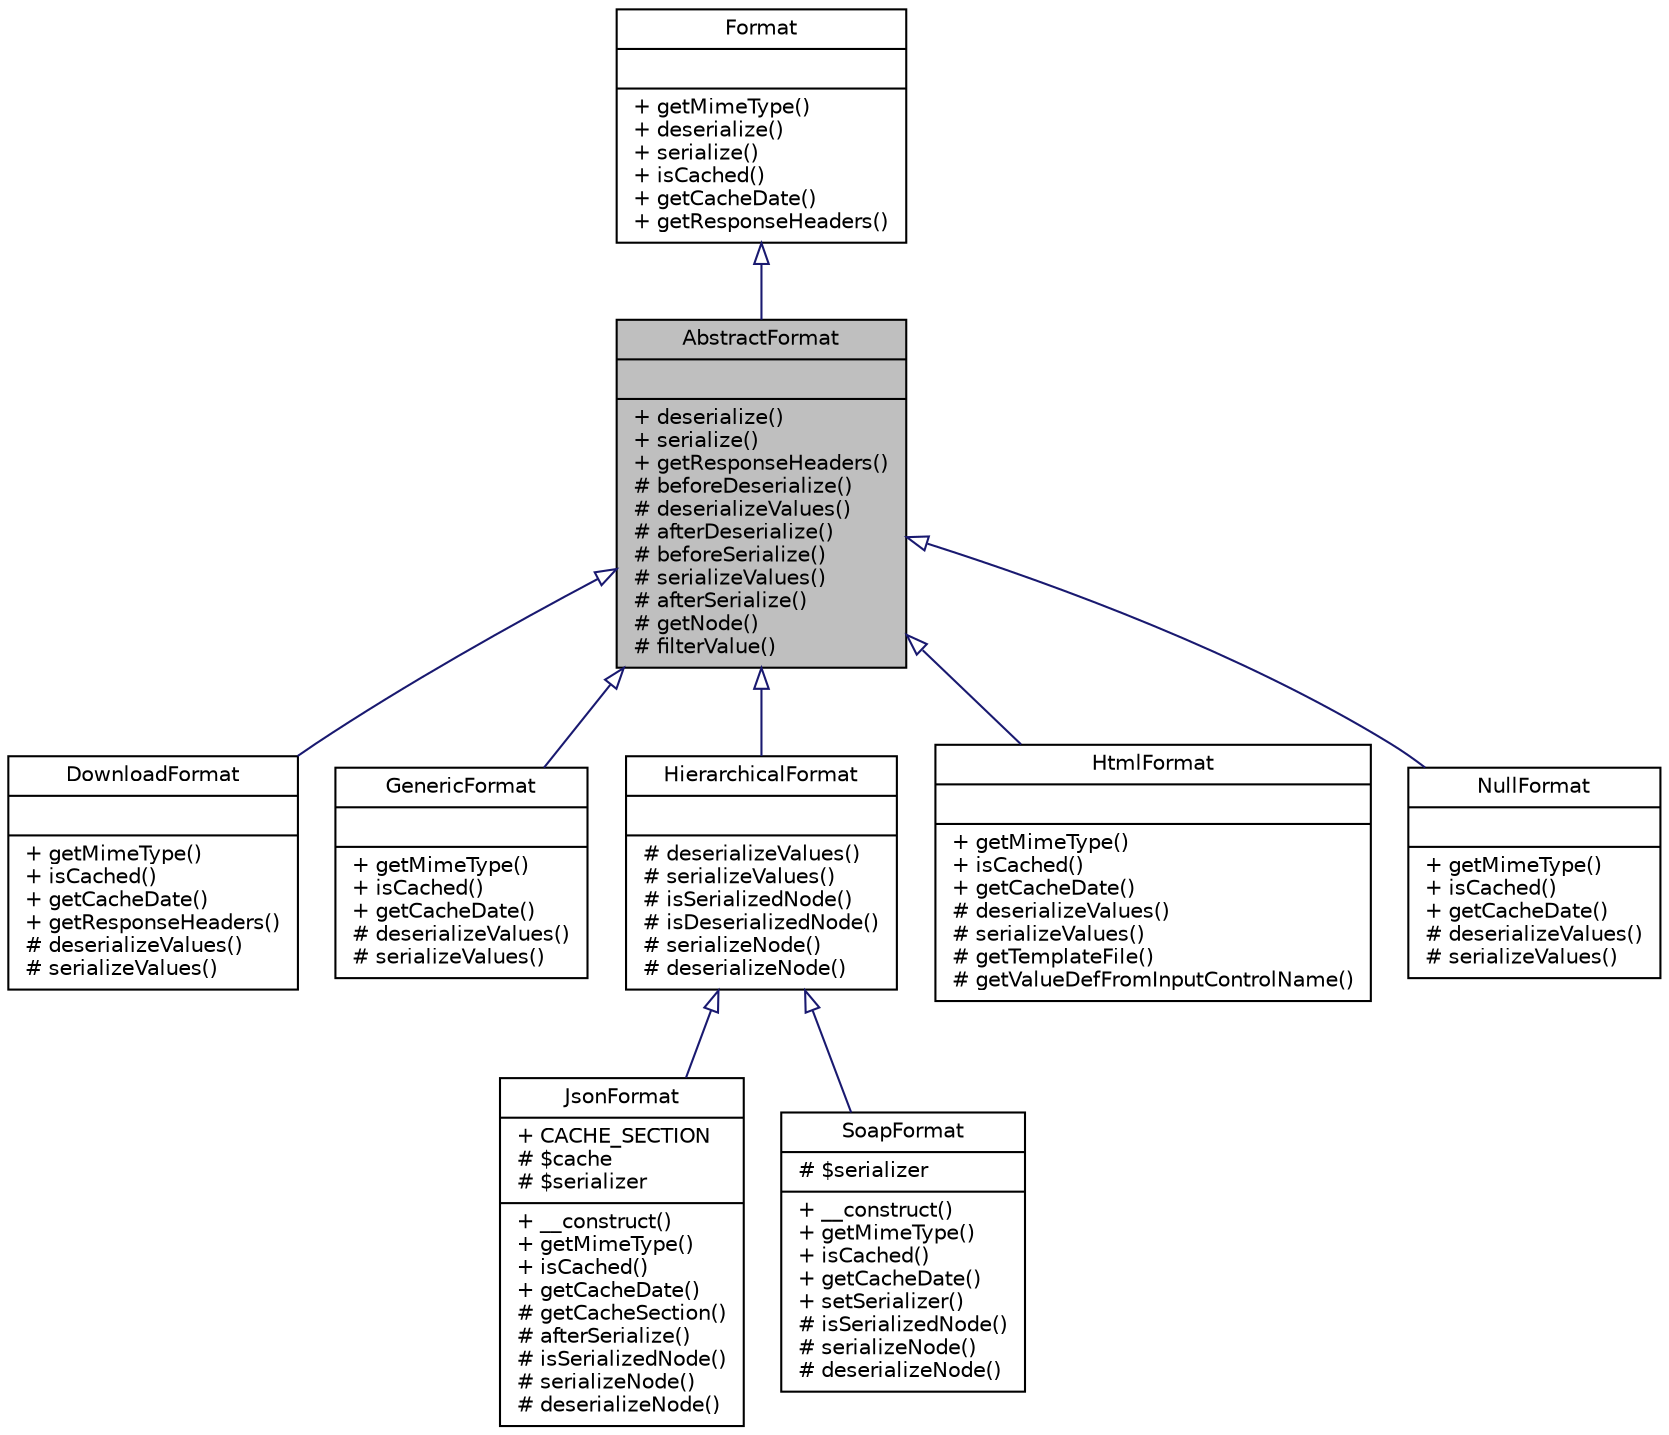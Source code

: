 digraph "AbstractFormat"
{
  edge [fontname="Helvetica",fontsize="10",labelfontname="Helvetica",labelfontsize="10"];
  node [fontname="Helvetica",fontsize="10",shape=record];
  Node0 [label="{AbstractFormat\n||+ deserialize()\l+ serialize()\l+ getResponseHeaders()\l# beforeDeserialize()\l# deserializeValues()\l# afterDeserialize()\l# beforeSerialize()\l# serializeValues()\l# afterSerialize()\l# getNode()\l# filterValue()\l}",height=0.2,width=0.4,color="black", fillcolor="grey75", style="filled", fontcolor="black"];
  Node1 -> Node0 [dir="back",color="midnightblue",fontsize="10",style="solid",arrowtail="onormal",fontname="Helvetica"];
  Node1 [label="{Format\n||+ getMimeType()\l+ deserialize()\l+ serialize()\l+ isCached()\l+ getCacheDate()\l+ getResponseHeaders()\l}",height=0.2,width=0.4,color="black", fillcolor="white", style="filled",URL="$interfacewcmf_1_1lib_1_1presentation_1_1format_1_1_format.html",tooltip="Format defines the interface for all format classes. "];
  Node0 -> Node2 [dir="back",color="midnightblue",fontsize="10",style="solid",arrowtail="onormal",fontname="Helvetica"];
  Node2 [label="{DownloadFormat\n||+ getMimeType()\l+ isCached()\l+ getCacheDate()\l+ getResponseHeaders()\l# deserializeValues()\l# serializeValues()\l}",height=0.2,width=0.4,color="black", fillcolor="white", style="filled",URL="$classwcmf_1_1lib_1_1presentation_1_1format_1_1impl_1_1_download_format.html",tooltip="DownloadFormat is used for downloads. "];
  Node0 -> Node3 [dir="back",color="midnightblue",fontsize="10",style="solid",arrowtail="onormal",fontname="Helvetica"];
  Node3 [label="{GenericFormat\n||+ getMimeType()\l+ isCached()\l+ getCacheDate()\l# deserializeValues()\l# serializeValues()\l}",height=0.2,width=0.4,color="black", fillcolor="white", style="filled",URL="$classwcmf_1_1lib_1_1presentation_1_1format_1_1impl_1_1_generic_format.html",tooltip="GenericFormat is used to output arbitrary responses. "];
  Node0 -> Node4 [dir="back",color="midnightblue",fontsize="10",style="solid",arrowtail="onormal",fontname="Helvetica"];
  Node4 [label="{HierarchicalFormat\n||# deserializeValues()\l# serializeValues()\l# isSerializedNode()\l# isDeserializedNode()\l# serializeNode()\l# deserializeNode()\l}",height=0.2,width=0.4,color="black", fillcolor="white", style="filled",URL="$classwcmf_1_1lib_1_1presentation_1_1format_1_1impl_1_1_hierarchical_format.html",tooltip="HierarchicalFormat is used as base class for formats that are able to represent hierarchical data lik..."];
  Node4 -> Node5 [dir="back",color="midnightblue",fontsize="10",style="solid",arrowtail="onormal",fontname="Helvetica"];
  Node5 [label="{JsonFormat\n|+ CACHE_SECTION\l# $cache\l# $serializer\l|+ __construct()\l+ getMimeType()\l+ isCached()\l+ getCacheDate()\l# getCacheSection()\l# afterSerialize()\l# isSerializedNode()\l# serializeNode()\l# deserializeNode()\l}",height=0.2,width=0.4,color="black", fillcolor="white", style="filled",URL="$classwcmf_1_1lib_1_1presentation_1_1format_1_1impl_1_1_json_format.html",tooltip="JsonFormat implements the JSON request/response format. "];
  Node4 -> Node6 [dir="back",color="midnightblue",fontsize="10",style="solid",arrowtail="onormal",fontname="Helvetica"];
  Node6 [label="{SoapFormat\n|# $serializer\l|+ __construct()\l+ getMimeType()\l+ isCached()\l+ getCacheDate()\l+ setSerializer()\l# isSerializedNode()\l# serializeNode()\l# deserializeNode()\l}",height=0.2,width=0.4,color="black", fillcolor="white", style="filled",URL="$classwcmf_1_1lib_1_1presentation_1_1format_1_1impl_1_1_soap_format.html",tooltip="SoapFormat implements the SOAP request/response format. "];
  Node0 -> Node7 [dir="back",color="midnightblue",fontsize="10",style="solid",arrowtail="onormal",fontname="Helvetica"];
  Node7 [label="{HtmlFormat\n||+ getMimeType()\l+ isCached()\l+ getCacheDate()\l# deserializeValues()\l# serializeValues()\l# getTemplateFile()\l# getValueDefFromInputControlName()\l}",height=0.2,width=0.4,color="black", fillcolor="white", style="filled",URL="$classwcmf_1_1lib_1_1presentation_1_1format_1_1impl_1_1_html_format.html",tooltip="HtmlFormat implements the HTML request/response format. "];
  Node0 -> Node8 [dir="back",color="midnightblue",fontsize="10",style="solid",arrowtail="onormal",fontname="Helvetica"];
  Node8 [label="{NullFormat\n||+ getMimeType()\l+ isCached()\l+ getCacheDate()\l# deserializeValues()\l# serializeValues()\l}",height=0.2,width=0.4,color="black", fillcolor="white", style="filled",URL="$classwcmf_1_1lib_1_1presentation_1_1format_1_1impl_1_1_null_format.html",tooltip="NullFormat transfers the original request and response objects without modifying or transforming them..."];
}
